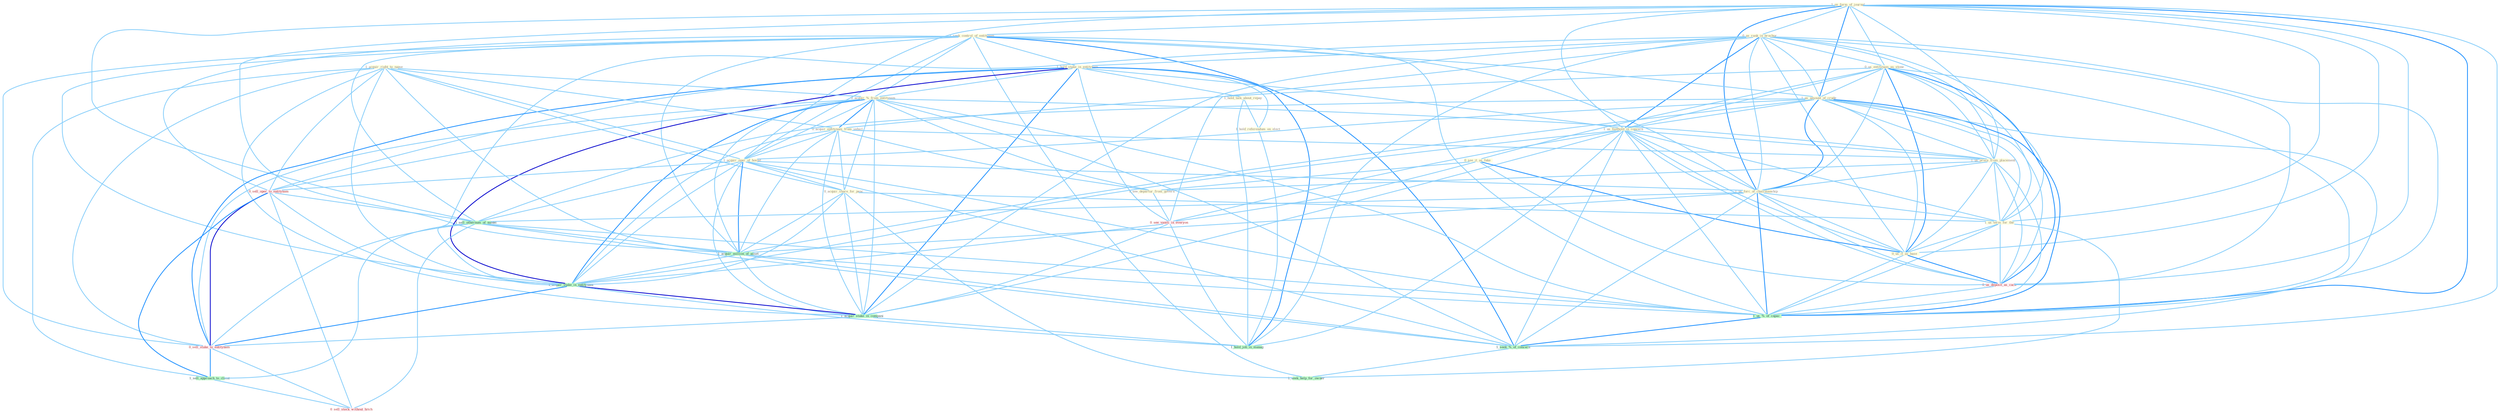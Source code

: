 Graph G{ 
    node
    [shape=polygon,style=filled,width=.5,height=.06,color="#BDFCC9",fixedsize=true,fontsize=4,
    fontcolor="#2f4f4f"];
    {node
    [color="#ffffe0", fontcolor="#8b7d6b"] "1_us_form_of_journal " "1_seek_control_of_entitynam " "0_us_rank_in_brochur " "1_hold_stake_in_entitynam " "1_acquir_right_to_name " "0_us_entitynam_as_stone " "1_hold_talk_about_repay " "0_acquir_%_from_entitynam " "1_hold_referendum_on_elect " "1_us_amount_of_crude " "0_acquir_entitynam_from_vehicl " "1_us_foothold_in_concern " "1_acquir_oper_of_hospit " "0_see_it_as_fake " "1_us_proce_from_placement " "1_us_forc_of_chairmanship " "0_acquir_share_for_penc " "1_see_departur_from_govern " "1_us_term_for_the " "0_us_it_as_base "}
{node [color="#fff0f5", fontcolor="#b22222"] "0_sell_oper_to_entitynam " "0_see_vaniti_in_everyon " "0_us_deposit_as_cach " "0_sell_stake_to_entitynam " "0_sell_stock_without_hitch "}
edge [color="#B0E2FF"];

	"1_us_form_of_journal " -- "1_seek_control_of_entitynam " [w="1", color="#87cefa" ];
	"1_us_form_of_journal " -- "0_us_rank_in_brochur " [w="1", color="#87cefa" ];
	"1_us_form_of_journal " -- "0_us_entitynam_as_stone " [w="1", color="#87cefa" ];
	"1_us_form_of_journal " -- "1_us_amount_of_crude " [w="2", color="#1e90ff" , len=0.8];
	"1_us_form_of_journal " -- "1_us_foothold_in_concern " [w="1", color="#87cefa" ];
	"1_us_form_of_journal " -- "1_acquir_oper_of_hospit " [w="1", color="#87cefa" ];
	"1_us_form_of_journal " -- "1_us_proce_from_placement " [w="1", color="#87cefa" ];
	"1_us_form_of_journal " -- "1_us_forc_of_chairmanship " [w="2", color="#1e90ff" , len=0.8];
	"1_us_form_of_journal " -- "1_us_term_for_the " [w="1", color="#87cefa" ];
	"1_us_form_of_journal " -- "0_us_it_as_base " [w="1", color="#87cefa" ];
	"1_us_form_of_journal " -- "1_sell_othernum_of_model " [w="1", color="#87cefa" ];
	"1_us_form_of_journal " -- "1_acquir_million_of_asset " [w="1", color="#87cefa" ];
	"1_us_form_of_journal " -- "0_us_deposit_as_cach " [w="1", color="#87cefa" ];
	"1_us_form_of_journal " -- "1_us_%_of_capac " [w="2", color="#1e90ff" , len=0.8];
	"1_us_form_of_journal " -- "1_seek_%_of_concern " [w="1", color="#87cefa" ];
	"1_seek_control_of_entitynam " -- "1_hold_stake_in_entitynam " [w="1", color="#87cefa" ];
	"1_seek_control_of_entitynam " -- "0_acquir_%_from_entitynam " [w="1", color="#87cefa" ];
	"1_seek_control_of_entitynam " -- "1_us_amount_of_crude " [w="1", color="#87cefa" ];
	"1_seek_control_of_entitynam " -- "1_acquir_oper_of_hospit " [w="1", color="#87cefa" ];
	"1_seek_control_of_entitynam " -- "1_us_forc_of_chairmanship " [w="1", color="#87cefa" ];
	"1_seek_control_of_entitynam " -- "0_sell_oper_to_entitynam " [w="1", color="#87cefa" ];
	"1_seek_control_of_entitynam " -- "1_sell_othernum_of_model " [w="1", color="#87cefa" ];
	"1_seek_control_of_entitynam " -- "1_acquir_million_of_asset " [w="1", color="#87cefa" ];
	"1_seek_control_of_entitynam " -- "1_acquir_stake_in_entitynam " [w="1", color="#87cefa" ];
	"1_seek_control_of_entitynam " -- "0_sell_stake_to_entitynam " [w="1", color="#87cefa" ];
	"1_seek_control_of_entitynam " -- "1_us_%_of_capac " [w="1", color="#87cefa" ];
	"1_seek_control_of_entitynam " -- "1_seek_%_of_concern " [w="2", color="#1e90ff" , len=0.8];
	"1_seek_control_of_entitynam " -- "1_seek_help_for_owner " [w="1", color="#87cefa" ];
	"0_us_rank_in_brochur " -- "1_hold_stake_in_entitynam " [w="1", color="#87cefa" ];
	"0_us_rank_in_brochur " -- "0_us_entitynam_as_stone " [w="1", color="#87cefa" ];
	"0_us_rank_in_brochur " -- "1_us_amount_of_crude " [w="1", color="#87cefa" ];
	"0_us_rank_in_brochur " -- "1_us_foothold_in_concern " [w="2", color="#1e90ff" , len=0.8];
	"0_us_rank_in_brochur " -- "1_us_proce_from_placement " [w="1", color="#87cefa" ];
	"0_us_rank_in_brochur " -- "1_us_forc_of_chairmanship " [w="1", color="#87cefa" ];
	"0_us_rank_in_brochur " -- "1_us_term_for_the " [w="1", color="#87cefa" ];
	"0_us_rank_in_brochur " -- "0_us_it_as_base " [w="1", color="#87cefa" ];
	"0_us_rank_in_brochur " -- "0_see_vaniti_in_everyon " [w="1", color="#87cefa" ];
	"0_us_rank_in_brochur " -- "0_us_deposit_as_cach " [w="1", color="#87cefa" ];
	"0_us_rank_in_brochur " -- "1_acquir_stake_in_entitynam " [w="1", color="#87cefa" ];
	"0_us_rank_in_brochur " -- "1_acquir_stake_in_compani " [w="1", color="#87cefa" ];
	"0_us_rank_in_brochur " -- "1_us_%_of_capac " [w="1", color="#87cefa" ];
	"0_us_rank_in_brochur " -- "1_hold_job_in_manag " [w="1", color="#87cefa" ];
	"1_hold_stake_in_entitynam " -- "1_hold_talk_about_repay " [w="1", color="#87cefa" ];
	"1_hold_stake_in_entitynam " -- "0_acquir_%_from_entitynam " [w="1", color="#87cefa" ];
	"1_hold_stake_in_entitynam " -- "1_hold_referendum_on_elect " [w="1", color="#87cefa" ];
	"1_hold_stake_in_entitynam " -- "1_us_foothold_in_concern " [w="1", color="#87cefa" ];
	"1_hold_stake_in_entitynam " -- "0_sell_oper_to_entitynam " [w="1", color="#87cefa" ];
	"1_hold_stake_in_entitynam " -- "0_see_vaniti_in_everyon " [w="1", color="#87cefa" ];
	"1_hold_stake_in_entitynam " -- "1_acquir_stake_in_entitynam " [w="3", color="#0000cd" , len=0.6];
	"1_hold_stake_in_entitynam " -- "1_acquir_stake_in_compani " [w="2", color="#1e90ff" , len=0.8];
	"1_hold_stake_in_entitynam " -- "0_sell_stake_to_entitynam " [w="2", color="#1e90ff" , len=0.8];
	"1_hold_stake_in_entitynam " -- "1_hold_job_in_manag " [w="2", color="#1e90ff" , len=0.8];
	"1_acquir_right_to_name " -- "0_acquir_%_from_entitynam " [w="1", color="#87cefa" ];
	"1_acquir_right_to_name " -- "0_acquir_entitynam_from_vehicl " [w="1", color="#87cefa" ];
	"1_acquir_right_to_name " -- "1_acquir_oper_of_hospit " [w="1", color="#87cefa" ];
	"1_acquir_right_to_name " -- "0_acquir_share_for_penc " [w="1", color="#87cefa" ];
	"1_acquir_right_to_name " -- "0_sell_oper_to_entitynam " [w="1", color="#87cefa" ];
	"1_acquir_right_to_name " -- "1_acquir_million_of_asset " [w="1", color="#87cefa" ];
	"1_acquir_right_to_name " -- "1_acquir_stake_in_entitynam " [w="1", color="#87cefa" ];
	"1_acquir_right_to_name " -- "1_acquir_stake_in_compani " [w="1", color="#87cefa" ];
	"1_acquir_right_to_name " -- "0_sell_stake_to_entitynam " [w="1", color="#87cefa" ];
	"1_acquir_right_to_name " -- "1_sell_approach_to_client " [w="1", color="#87cefa" ];
	"0_us_entitynam_as_stone " -- "1_us_amount_of_crude " [w="1", color="#87cefa" ];
	"0_us_entitynam_as_stone " -- "0_acquir_entitynam_from_vehicl " [w="1", color="#87cefa" ];
	"0_us_entitynam_as_stone " -- "1_us_foothold_in_concern " [w="1", color="#87cefa" ];
	"0_us_entitynam_as_stone " -- "0_see_it_as_fake " [w="1", color="#87cefa" ];
	"0_us_entitynam_as_stone " -- "1_us_proce_from_placement " [w="1", color="#87cefa" ];
	"0_us_entitynam_as_stone " -- "1_us_forc_of_chairmanship " [w="1", color="#87cefa" ];
	"0_us_entitynam_as_stone " -- "1_us_term_for_the " [w="1", color="#87cefa" ];
	"0_us_entitynam_as_stone " -- "0_us_it_as_base " [w="2", color="#1e90ff" , len=0.8];
	"0_us_entitynam_as_stone " -- "0_us_deposit_as_cach " [w="2", color="#1e90ff" , len=0.8];
	"0_us_entitynam_as_stone " -- "1_us_%_of_capac " [w="1", color="#87cefa" ];
	"1_hold_talk_about_repay " -- "1_hold_referendum_on_elect " [w="1", color="#87cefa" ];
	"1_hold_talk_about_repay " -- "1_hold_job_in_manag " [w="1", color="#87cefa" ];
	"0_acquir_%_from_entitynam " -- "0_acquir_entitynam_from_vehicl " [w="2", color="#1e90ff" , len=0.8];
	"0_acquir_%_from_entitynam " -- "1_acquir_oper_of_hospit " [w="1", color="#87cefa" ];
	"0_acquir_%_from_entitynam " -- "1_us_proce_from_placement " [w="1", color="#87cefa" ];
	"0_acquir_%_from_entitynam " -- "0_acquir_share_for_penc " [w="1", color="#87cefa" ];
	"0_acquir_%_from_entitynam " -- "1_see_departur_from_govern " [w="1", color="#87cefa" ];
	"0_acquir_%_from_entitynam " -- "0_sell_oper_to_entitynam " [w="1", color="#87cefa" ];
	"0_acquir_%_from_entitynam " -- "1_acquir_million_of_asset " [w="1", color="#87cefa" ];
	"0_acquir_%_from_entitynam " -- "1_acquir_stake_in_entitynam " [w="2", color="#1e90ff" , len=0.8];
	"0_acquir_%_from_entitynam " -- "1_acquir_stake_in_compani " [w="1", color="#87cefa" ];
	"0_acquir_%_from_entitynam " -- "0_sell_stake_to_entitynam " [w="1", color="#87cefa" ];
	"0_acquir_%_from_entitynam " -- "1_us_%_of_capac " [w="1", color="#87cefa" ];
	"0_acquir_%_from_entitynam " -- "1_seek_%_of_concern " [w="1", color="#87cefa" ];
	"1_hold_referendum_on_elect " -- "1_hold_job_in_manag " [w="1", color="#87cefa" ];
	"1_us_amount_of_crude " -- "1_us_foothold_in_concern " [w="1", color="#87cefa" ];
	"1_us_amount_of_crude " -- "1_acquir_oper_of_hospit " [w="1", color="#87cefa" ];
	"1_us_amount_of_crude " -- "1_us_proce_from_placement " [w="1", color="#87cefa" ];
	"1_us_amount_of_crude " -- "1_us_forc_of_chairmanship " [w="2", color="#1e90ff" , len=0.8];
	"1_us_amount_of_crude " -- "1_us_term_for_the " [w="1", color="#87cefa" ];
	"1_us_amount_of_crude " -- "0_us_it_as_base " [w="1", color="#87cefa" ];
	"1_us_amount_of_crude " -- "1_sell_othernum_of_model " [w="1", color="#87cefa" ];
	"1_us_amount_of_crude " -- "1_acquir_million_of_asset " [w="1", color="#87cefa" ];
	"1_us_amount_of_crude " -- "0_us_deposit_as_cach " [w="1", color="#87cefa" ];
	"1_us_amount_of_crude " -- "1_us_%_of_capac " [w="2", color="#1e90ff" , len=0.8];
	"1_us_amount_of_crude " -- "1_seek_%_of_concern " [w="1", color="#87cefa" ];
	"0_acquir_entitynam_from_vehicl " -- "1_acquir_oper_of_hospit " [w="1", color="#87cefa" ];
	"0_acquir_entitynam_from_vehicl " -- "1_us_proce_from_placement " [w="1", color="#87cefa" ];
	"0_acquir_entitynam_from_vehicl " -- "0_acquir_share_for_penc " [w="1", color="#87cefa" ];
	"0_acquir_entitynam_from_vehicl " -- "1_see_departur_from_govern " [w="1", color="#87cefa" ];
	"0_acquir_entitynam_from_vehicl " -- "1_acquir_million_of_asset " [w="1", color="#87cefa" ];
	"0_acquir_entitynam_from_vehicl " -- "1_acquir_stake_in_entitynam " [w="1", color="#87cefa" ];
	"0_acquir_entitynam_from_vehicl " -- "1_acquir_stake_in_compani " [w="1", color="#87cefa" ];
	"1_us_foothold_in_concern " -- "1_us_proce_from_placement " [w="1", color="#87cefa" ];
	"1_us_foothold_in_concern " -- "1_us_forc_of_chairmanship " [w="1", color="#87cefa" ];
	"1_us_foothold_in_concern " -- "1_us_term_for_the " [w="1", color="#87cefa" ];
	"1_us_foothold_in_concern " -- "0_us_it_as_base " [w="1", color="#87cefa" ];
	"1_us_foothold_in_concern " -- "0_see_vaniti_in_everyon " [w="1", color="#87cefa" ];
	"1_us_foothold_in_concern " -- "0_us_deposit_as_cach " [w="1", color="#87cefa" ];
	"1_us_foothold_in_concern " -- "1_acquir_stake_in_entitynam " [w="1", color="#87cefa" ];
	"1_us_foothold_in_concern " -- "1_acquir_stake_in_compani " [w="1", color="#87cefa" ];
	"1_us_foothold_in_concern " -- "1_us_%_of_capac " [w="1", color="#87cefa" ];
	"1_us_foothold_in_concern " -- "1_hold_job_in_manag " [w="1", color="#87cefa" ];
	"1_us_foothold_in_concern " -- "1_seek_%_of_concern " [w="1", color="#87cefa" ];
	"1_acquir_oper_of_hospit " -- "1_us_forc_of_chairmanship " [w="1", color="#87cefa" ];
	"1_acquir_oper_of_hospit " -- "0_acquir_share_for_penc " [w="1", color="#87cefa" ];
	"1_acquir_oper_of_hospit " -- "0_sell_oper_to_entitynam " [w="1", color="#87cefa" ];
	"1_acquir_oper_of_hospit " -- "1_sell_othernum_of_model " [w="1", color="#87cefa" ];
	"1_acquir_oper_of_hospit " -- "1_acquir_million_of_asset " [w="2", color="#1e90ff" , len=0.8];
	"1_acquir_oper_of_hospit " -- "1_acquir_stake_in_entitynam " [w="1", color="#87cefa" ];
	"1_acquir_oper_of_hospit " -- "1_acquir_stake_in_compani " [w="1", color="#87cefa" ];
	"1_acquir_oper_of_hospit " -- "1_us_%_of_capac " [w="1", color="#87cefa" ];
	"1_acquir_oper_of_hospit " -- "1_seek_%_of_concern " [w="1", color="#87cefa" ];
	"0_see_it_as_fake " -- "1_see_departur_from_govern " [w="1", color="#87cefa" ];
	"0_see_it_as_fake " -- "0_us_it_as_base " [w="2", color="#1e90ff" , len=0.8];
	"0_see_it_as_fake " -- "0_see_vaniti_in_everyon " [w="1", color="#87cefa" ];
	"0_see_it_as_fake " -- "0_us_deposit_as_cach " [w="1", color="#87cefa" ];
	"1_us_proce_from_placement " -- "1_us_forc_of_chairmanship " [w="1", color="#87cefa" ];
	"1_us_proce_from_placement " -- "1_see_departur_from_govern " [w="1", color="#87cefa" ];
	"1_us_proce_from_placement " -- "1_us_term_for_the " [w="1", color="#87cefa" ];
	"1_us_proce_from_placement " -- "0_us_it_as_base " [w="1", color="#87cefa" ];
	"1_us_proce_from_placement " -- "0_us_deposit_as_cach " [w="1", color="#87cefa" ];
	"1_us_proce_from_placement " -- "1_us_%_of_capac " [w="1", color="#87cefa" ];
	"1_us_forc_of_chairmanship " -- "1_us_term_for_the " [w="1", color="#87cefa" ];
	"1_us_forc_of_chairmanship " -- "0_us_it_as_base " [w="1", color="#87cefa" ];
	"1_us_forc_of_chairmanship " -- "1_sell_othernum_of_model " [w="1", color="#87cefa" ];
	"1_us_forc_of_chairmanship " -- "1_acquir_million_of_asset " [w="1", color="#87cefa" ];
	"1_us_forc_of_chairmanship " -- "0_us_deposit_as_cach " [w="1", color="#87cefa" ];
	"1_us_forc_of_chairmanship " -- "1_us_%_of_capac " [w="2", color="#1e90ff" , len=0.8];
	"1_us_forc_of_chairmanship " -- "1_seek_%_of_concern " [w="1", color="#87cefa" ];
	"0_acquir_share_for_penc " -- "1_us_term_for_the " [w="1", color="#87cefa" ];
	"0_acquir_share_for_penc " -- "1_acquir_million_of_asset " [w="1", color="#87cefa" ];
	"0_acquir_share_for_penc " -- "1_acquir_stake_in_entitynam " [w="1", color="#87cefa" ];
	"0_acquir_share_for_penc " -- "1_acquir_stake_in_compani " [w="1", color="#87cefa" ];
	"0_acquir_share_for_penc " -- "1_seek_help_for_owner " [w="1", color="#87cefa" ];
	"1_see_departur_from_govern " -- "0_see_vaniti_in_everyon " [w="1", color="#87cefa" ];
	"1_us_term_for_the " -- "0_us_it_as_base " [w="1", color="#87cefa" ];
	"1_us_term_for_the " -- "0_us_deposit_as_cach " [w="1", color="#87cefa" ];
	"1_us_term_for_the " -- "1_us_%_of_capac " [w="1", color="#87cefa" ];
	"1_us_term_for_the " -- "1_seek_help_for_owner " [w="1", color="#87cefa" ];
	"0_us_it_as_base " -- "0_us_deposit_as_cach " [w="2", color="#1e90ff" , len=0.8];
	"0_us_it_as_base " -- "1_us_%_of_capac " [w="1", color="#87cefa" ];
	"0_sell_oper_to_entitynam " -- "1_sell_othernum_of_model " [w="1", color="#87cefa" ];
	"0_sell_oper_to_entitynam " -- "1_acquir_stake_in_entitynam " [w="1", color="#87cefa" ];
	"0_sell_oper_to_entitynam " -- "0_sell_stake_to_entitynam " [w="3", color="#0000cd" , len=0.6];
	"0_sell_oper_to_entitynam " -- "1_sell_approach_to_client " [w="2", color="#1e90ff" , len=0.8];
	"0_sell_oper_to_entitynam " -- "0_sell_stock_without_hitch " [w="1", color="#87cefa" ];
	"1_sell_othernum_of_model " -- "1_acquir_million_of_asset " [w="1", color="#87cefa" ];
	"1_sell_othernum_of_model " -- "0_sell_stake_to_entitynam " [w="1", color="#87cefa" ];
	"1_sell_othernum_of_model " -- "1_us_%_of_capac " [w="1", color="#87cefa" ];
	"1_sell_othernum_of_model " -- "1_sell_approach_to_client " [w="1", color="#87cefa" ];
	"1_sell_othernum_of_model " -- "0_sell_stock_without_hitch " [w="1", color="#87cefa" ];
	"1_sell_othernum_of_model " -- "1_seek_%_of_concern " [w="1", color="#87cefa" ];
	"0_see_vaniti_in_everyon " -- "1_acquir_stake_in_entitynam " [w="1", color="#87cefa" ];
	"0_see_vaniti_in_everyon " -- "1_acquir_stake_in_compani " [w="1", color="#87cefa" ];
	"0_see_vaniti_in_everyon " -- "1_hold_job_in_manag " [w="1", color="#87cefa" ];
	"1_acquir_million_of_asset " -- "1_acquir_stake_in_entitynam " [w="1", color="#87cefa" ];
	"1_acquir_million_of_asset " -- "1_acquir_stake_in_compani " [w="1", color="#87cefa" ];
	"1_acquir_million_of_asset " -- "1_us_%_of_capac " [w="1", color="#87cefa" ];
	"1_acquir_million_of_asset " -- "1_seek_%_of_concern " [w="1", color="#87cefa" ];
	"0_us_deposit_as_cach " -- "1_us_%_of_capac " [w="1", color="#87cefa" ];
	"1_acquir_stake_in_entitynam " -- "1_acquir_stake_in_compani " [w="3", color="#0000cd" , len=0.6];
	"1_acquir_stake_in_entitynam " -- "0_sell_stake_to_entitynam " [w="2", color="#1e90ff" , len=0.8];
	"1_acquir_stake_in_entitynam " -- "1_hold_job_in_manag " [w="1", color="#87cefa" ];
	"1_acquir_stake_in_compani " -- "0_sell_stake_to_entitynam " [w="1", color="#87cefa" ];
	"1_acquir_stake_in_compani " -- "1_hold_job_in_manag " [w="1", color="#87cefa" ];
	"0_sell_stake_to_entitynam " -- "1_sell_approach_to_client " [w="2", color="#1e90ff" , len=0.8];
	"0_sell_stake_to_entitynam " -- "0_sell_stock_without_hitch " [w="1", color="#87cefa" ];
	"1_us_%_of_capac " -- "1_seek_%_of_concern " [w="2", color="#1e90ff" , len=0.8];
	"1_sell_approach_to_client " -- "0_sell_stock_without_hitch " [w="1", color="#87cefa" ];
	"1_seek_%_of_concern " -- "1_seek_help_for_owner " [w="1", color="#87cefa" ];
}
